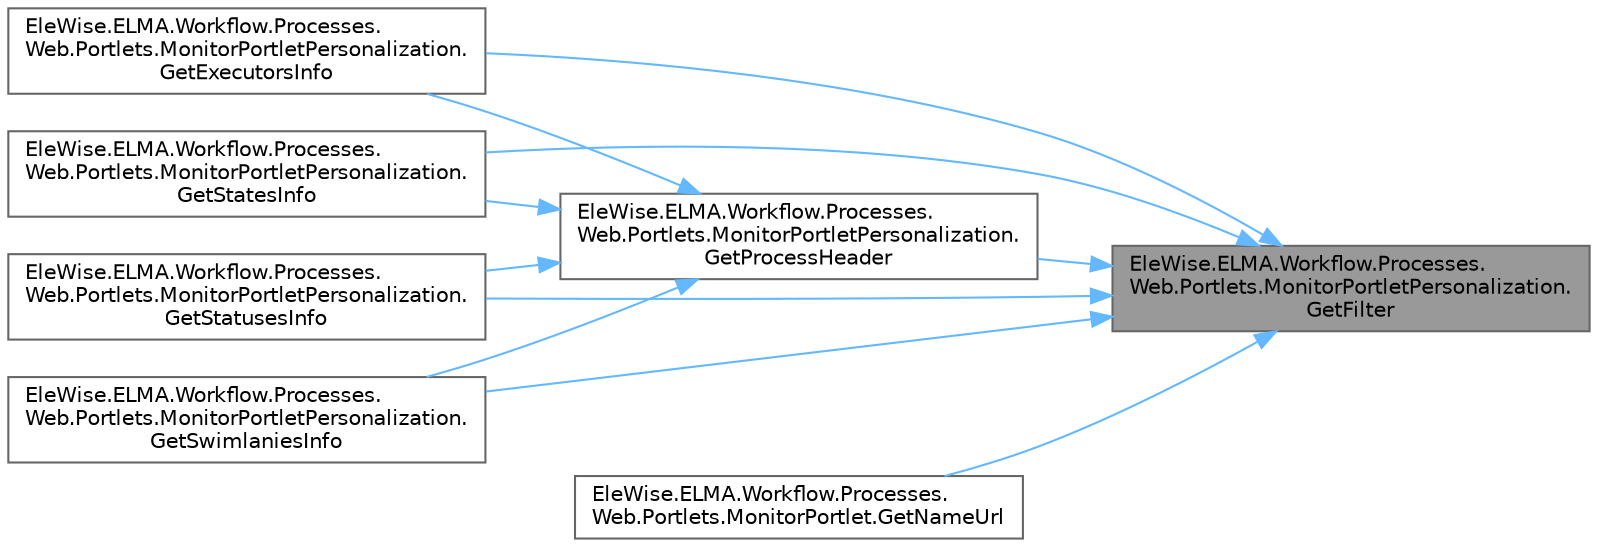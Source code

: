 digraph "EleWise.ELMA.Workflow.Processes.Web.Portlets.MonitorPortletPersonalization.GetFilter"
{
 // LATEX_PDF_SIZE
  bgcolor="transparent";
  edge [fontname=Helvetica,fontsize=10,labelfontname=Helvetica,labelfontsize=10];
  node [fontname=Helvetica,fontsize=10,shape=box,height=0.2,width=0.4];
  rankdir="RL";
  Node1 [id="Node000001",label="EleWise.ELMA.Workflow.Processes.\lWeb.Portlets.MonitorPortletPersonalization.\lGetFilter",height=0.2,width=0.4,color="gray40", fillcolor="grey60", style="filled", fontcolor="black",tooltip="Пытаемся загрузить фильтр"];
  Node1 -> Node2 [id="edge1_Node000001_Node000002",dir="back",color="steelblue1",style="solid",tooltip=" "];
  Node2 [id="Node000002",label="EleWise.ELMA.Workflow.Processes.\lWeb.Portlets.MonitorPortletPersonalization.\lGetExecutorsInfo",height=0.2,width=0.4,color="grey40", fillcolor="white", style="filled",URL="$class_ele_wise_1_1_e_l_m_a_1_1_workflow_1_1_processes_1_1_web_1_1_portlets_1_1_monitor_portlet_personalization.html#a6000f9013a280e21a1281bbd0839e06e",tooltip=" "];
  Node1 -> Node3 [id="edge2_Node000001_Node000003",dir="back",color="steelblue1",style="solid",tooltip=" "];
  Node3 [id="Node000003",label="EleWise.ELMA.Workflow.Processes.\lWeb.Portlets.MonitorPortlet.GetNameUrl",height=0.2,width=0.4,color="grey40", fillcolor="white", style="filled",URL="$class_ele_wise_1_1_e_l_m_a_1_1_workflow_1_1_processes_1_1_web_1_1_portlets_1_1_monitor_portlet.html#afab310d37e1ca97db7ebb88e9d1837d6",tooltip=" "];
  Node1 -> Node4 [id="edge3_Node000001_Node000004",dir="back",color="steelblue1",style="solid",tooltip=" "];
  Node4 [id="Node000004",label="EleWise.ELMA.Workflow.Processes.\lWeb.Portlets.MonitorPortletPersonalization.\lGetProcessHeader",height=0.2,width=0.4,color="grey40", fillcolor="white", style="filled",URL="$class_ele_wise_1_1_e_l_m_a_1_1_workflow_1_1_processes_1_1_web_1_1_portlets_1_1_monitor_portlet_personalization.html#a07254869c395f0e51d6c0cd7f4207d06",tooltip="Получить заголовок процесса (если он выбран)"];
  Node4 -> Node2 [id="edge4_Node000004_Node000002",dir="back",color="steelblue1",style="solid",tooltip=" "];
  Node4 -> Node5 [id="edge5_Node000004_Node000005",dir="back",color="steelblue1",style="solid",tooltip=" "];
  Node5 [id="Node000005",label="EleWise.ELMA.Workflow.Processes.\lWeb.Portlets.MonitorPortletPersonalization.\lGetStatesInfo",height=0.2,width=0.4,color="grey40", fillcolor="white", style="filled",URL="$class_ele_wise_1_1_e_l_m_a_1_1_workflow_1_1_processes_1_1_web_1_1_portlets_1_1_monitor_portlet_personalization.html#a2c3bf01ef02a78f3434c22a9339f3709",tooltip=" "];
  Node4 -> Node6 [id="edge6_Node000004_Node000006",dir="back",color="steelblue1",style="solid",tooltip=" "];
  Node6 [id="Node000006",label="EleWise.ELMA.Workflow.Processes.\lWeb.Portlets.MonitorPortletPersonalization.\lGetStatusesInfo",height=0.2,width=0.4,color="grey40", fillcolor="white", style="filled",URL="$class_ele_wise_1_1_e_l_m_a_1_1_workflow_1_1_processes_1_1_web_1_1_portlets_1_1_monitor_portlet_personalization.html#af8cf4597e0fe743d96557991e780892b",tooltip=" "];
  Node4 -> Node7 [id="edge7_Node000004_Node000007",dir="back",color="steelblue1",style="solid",tooltip=" "];
  Node7 [id="Node000007",label="EleWise.ELMA.Workflow.Processes.\lWeb.Portlets.MonitorPortletPersonalization.\lGetSwimlaniesInfo",height=0.2,width=0.4,color="grey40", fillcolor="white", style="filled",URL="$class_ele_wise_1_1_e_l_m_a_1_1_workflow_1_1_processes_1_1_web_1_1_portlets_1_1_monitor_portlet_personalization.html#ab2fc8063cab4985d621461ced17d8ae6",tooltip=" "];
  Node1 -> Node5 [id="edge8_Node000001_Node000005",dir="back",color="steelblue1",style="solid",tooltip=" "];
  Node1 -> Node6 [id="edge9_Node000001_Node000006",dir="back",color="steelblue1",style="solid",tooltip=" "];
  Node1 -> Node7 [id="edge10_Node000001_Node000007",dir="back",color="steelblue1",style="solid",tooltip=" "];
}
